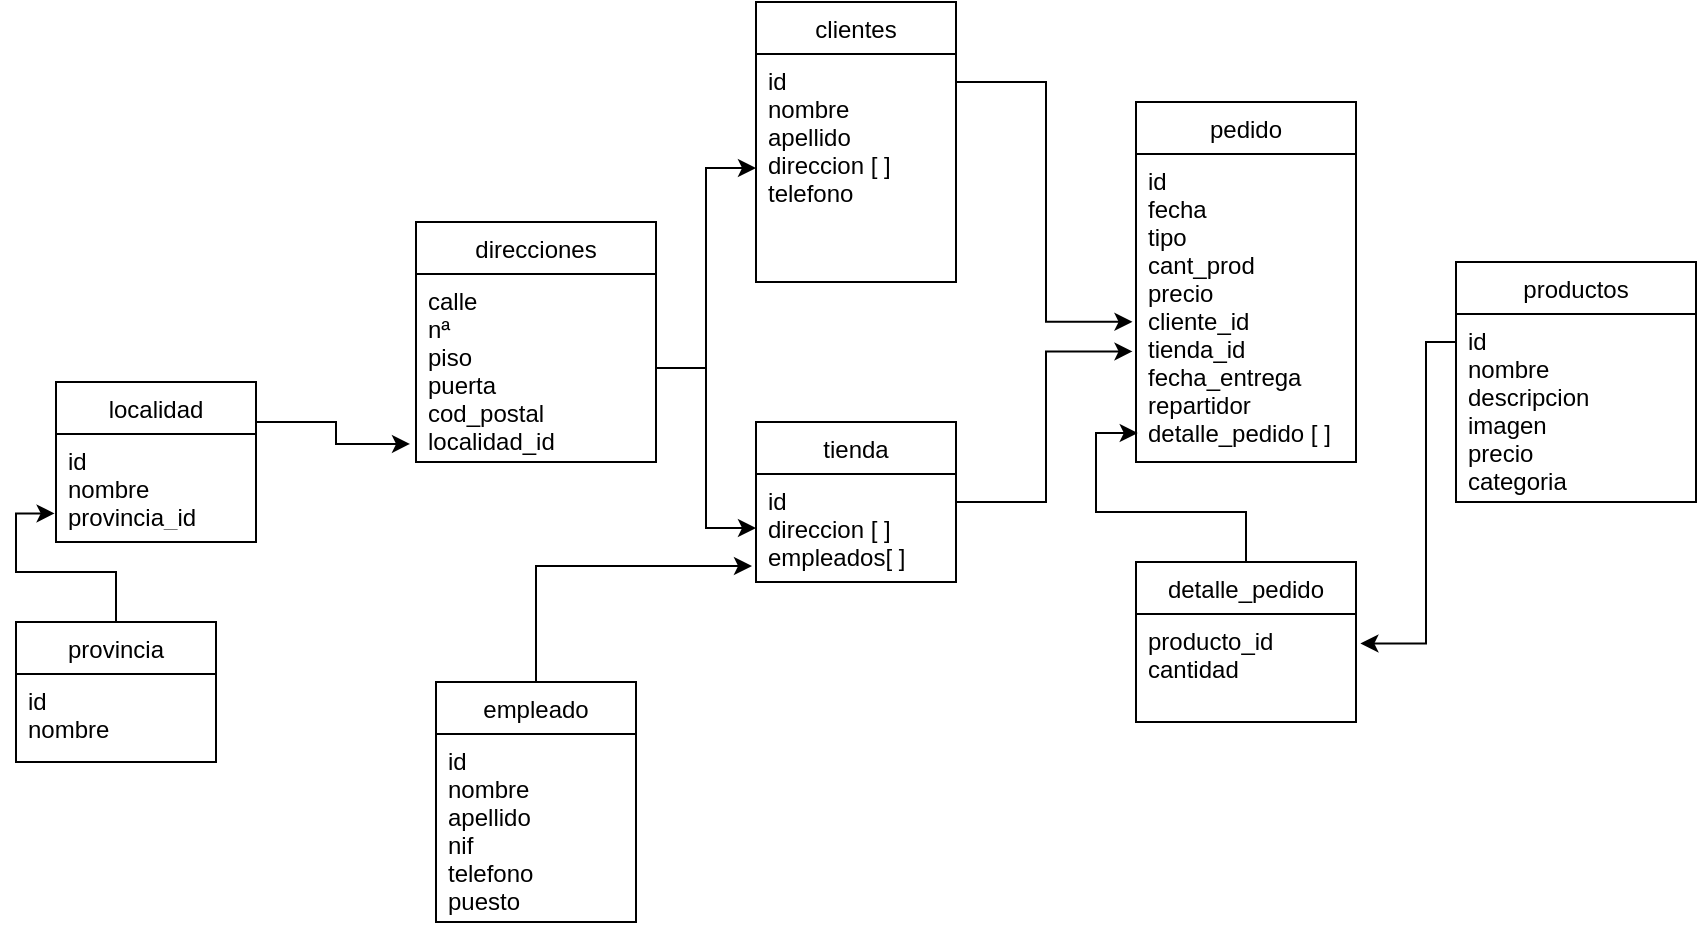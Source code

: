 <mxfile version="20.3.0" type="device"><diagram id="C5RBs43oDa-KdzZeNtuy" name="Page-1"><mxGraphModel dx="2147" dy="496" grid="1" gridSize="10" guides="1" tooltips="1" connect="1" arrows="1" fold="1" page="1" pageScale="1" pageWidth="827" pageHeight="1169" math="0" shadow="0"><root><mxCell id="WIyWlLk6GJQsqaUBKTNV-0"/><mxCell id="WIyWlLk6GJQsqaUBKTNV-1" parent="WIyWlLk6GJQsqaUBKTNV-0"/><mxCell id="zkfFHV4jXpPFQw0GAbJ--17" value="clientes" style="swimlane;fontStyle=0;align=center;verticalAlign=top;childLayout=stackLayout;horizontal=1;startSize=26;horizontalStack=0;resizeParent=1;resizeLast=0;collapsible=1;marginBottom=0;rounded=0;shadow=0;strokeWidth=1;" parent="WIyWlLk6GJQsqaUBKTNV-1" vertex="1"><mxGeometry x="140" y="50" width="100" height="140" as="geometry"><mxRectangle x="550" y="140" width="160" height="26" as="alternateBounds"/></mxGeometry></mxCell><mxCell id="zkfFHV4jXpPFQw0GAbJ--18" value="id&#10;nombre&#10;apellido&#10;direccion [ ]&#10;telefono&#10;" style="text;align=left;verticalAlign=top;spacingLeft=4;spacingRight=4;overflow=hidden;rotatable=0;points=[[0,0.5],[1,0.5]];portConstraint=eastwest;" parent="zkfFHV4jXpPFQw0GAbJ--17" vertex="1"><mxGeometry y="26" width="100" height="114" as="geometry"/></mxCell><mxCell id="DFhuwsUzki908GkpdpmP-7" style="edgeStyle=orthogonalEdgeStyle;rounded=0;orthogonalLoop=1;jettySize=auto;html=1;entryX=-0.025;entryY=0.904;entryDx=0;entryDy=0;entryPerimeter=0;" edge="1" parent="WIyWlLk6GJQsqaUBKTNV-1" source="SUfEHcRebH62D0ufyLhW-0" target="DFhuwsUzki908GkpdpmP-1"><mxGeometry relative="1" as="geometry"><Array as="points"><mxPoint x="-70" y="260"/><mxPoint x="-70" y="271"/></Array></mxGeometry></mxCell><mxCell id="SUfEHcRebH62D0ufyLhW-0" value="localidad" style="swimlane;fontStyle=0;align=center;verticalAlign=top;childLayout=stackLayout;horizontal=1;startSize=26;horizontalStack=0;resizeParent=1;resizeLast=0;collapsible=1;marginBottom=0;rounded=0;shadow=0;strokeWidth=1;" parent="WIyWlLk6GJQsqaUBKTNV-1" vertex="1"><mxGeometry x="-210" y="240" width="100" height="80" as="geometry"><mxRectangle x="550" y="140" width="160" height="26" as="alternateBounds"/></mxGeometry></mxCell><mxCell id="SUfEHcRebH62D0ufyLhW-1" value="id&#10;nombre&#10;provincia_id" style="text;align=left;verticalAlign=top;spacingLeft=4;spacingRight=4;overflow=hidden;rotatable=0;points=[[0,0.5],[1,0.5]];portConstraint=eastwest;" parent="SUfEHcRebH62D0ufyLhW-0" vertex="1"><mxGeometry y="26" width="100" height="44" as="geometry"/></mxCell><mxCell id="SUfEHcRebH62D0ufyLhW-24" style="edgeStyle=orthogonalEdgeStyle;rounded=0;orthogonalLoop=1;jettySize=auto;html=1;entryX=-0.007;entryY=0.902;entryDx=0;entryDy=0;entryPerimeter=0;" parent="WIyWlLk6GJQsqaUBKTNV-1" source="SUfEHcRebH62D0ufyLhW-2" target="SUfEHcRebH62D0ufyLhW-1" edge="1"><mxGeometry relative="1" as="geometry"/></mxCell><mxCell id="SUfEHcRebH62D0ufyLhW-2" value="provincia" style="swimlane;fontStyle=0;align=center;verticalAlign=top;childLayout=stackLayout;horizontal=1;startSize=26;horizontalStack=0;resizeParent=1;resizeLast=0;collapsible=1;marginBottom=0;rounded=0;shadow=0;strokeWidth=1;" parent="WIyWlLk6GJQsqaUBKTNV-1" vertex="1"><mxGeometry x="-230" y="360" width="100" height="70" as="geometry"><mxRectangle x="550" y="140" width="160" height="26" as="alternateBounds"/></mxGeometry></mxCell><mxCell id="SUfEHcRebH62D0ufyLhW-3" value="id&#10;nombre&#10;" style="text;align=left;verticalAlign=top;spacingLeft=4;spacingRight=4;overflow=hidden;rotatable=0;points=[[0,0.5],[1,0.5]];portConstraint=eastwest;" parent="SUfEHcRebH62D0ufyLhW-2" vertex="1"><mxGeometry y="26" width="100" height="44" as="geometry"/></mxCell><mxCell id="SUfEHcRebH62D0ufyLhW-4" value="pedido" style="swimlane;fontStyle=0;align=center;verticalAlign=top;childLayout=stackLayout;horizontal=1;startSize=26;horizontalStack=0;resizeParent=1;resizeLast=0;collapsible=1;marginBottom=0;rounded=0;shadow=0;strokeWidth=1;" parent="WIyWlLk6GJQsqaUBKTNV-1" vertex="1"><mxGeometry x="330" y="100" width="110" height="180" as="geometry"><mxRectangle x="550" y="140" width="160" height="26" as="alternateBounds"/></mxGeometry></mxCell><mxCell id="SUfEHcRebH62D0ufyLhW-5" value="id&#10;fecha&#10;tipo&#10;cant_prod&#10;precio&#10;cliente_id&#10;tienda_id&#10;fecha_entrega&#10;repartidor&#10;detalle_pedido [ ]" style="text;align=left;verticalAlign=top;spacingLeft=4;spacingRight=4;overflow=hidden;rotatable=0;points=[[0,0.5],[1,0.5]];portConstraint=eastwest;" parent="SUfEHcRebH62D0ufyLhW-4" vertex="1"><mxGeometry y="26" width="110" height="154" as="geometry"/></mxCell><mxCell id="SUfEHcRebH62D0ufyLhW-34" style="edgeStyle=orthogonalEdgeStyle;rounded=0;orthogonalLoop=1;jettySize=auto;html=1;entryX=0.008;entryY=0.906;entryDx=0;entryDy=0;entryPerimeter=0;" parent="WIyWlLk6GJQsqaUBKTNV-1" source="SUfEHcRebH62D0ufyLhW-6" target="SUfEHcRebH62D0ufyLhW-5" edge="1"><mxGeometry relative="1" as="geometry"/></mxCell><mxCell id="SUfEHcRebH62D0ufyLhW-6" value="detalle_pedido" style="swimlane;fontStyle=0;align=center;verticalAlign=top;childLayout=stackLayout;horizontal=1;startSize=26;horizontalStack=0;resizeParent=1;resizeLast=0;collapsible=1;marginBottom=0;rounded=0;shadow=0;strokeWidth=1;" parent="WIyWlLk6GJQsqaUBKTNV-1" vertex="1"><mxGeometry x="330" y="330" width="110" height="80" as="geometry"><mxRectangle x="550" y="140" width="160" height="26" as="alternateBounds"/></mxGeometry></mxCell><mxCell id="SUfEHcRebH62D0ufyLhW-7" value="producto_id&#10;cantidad" style="text;align=left;verticalAlign=top;spacingLeft=4;spacingRight=4;overflow=hidden;rotatable=0;points=[[0,0.5],[1,0.5]];portConstraint=eastwest;" parent="SUfEHcRebH62D0ufyLhW-6" vertex="1"><mxGeometry y="26" width="110" height="54" as="geometry"/></mxCell><mxCell id="SUfEHcRebH62D0ufyLhW-8" value="productos" style="swimlane;fontStyle=0;align=center;verticalAlign=top;childLayout=stackLayout;horizontal=1;startSize=26;horizontalStack=0;resizeParent=1;resizeLast=0;collapsible=1;marginBottom=0;rounded=0;shadow=0;strokeWidth=1;" parent="WIyWlLk6GJQsqaUBKTNV-1" vertex="1"><mxGeometry x="490" y="180" width="120" height="120" as="geometry"><mxRectangle x="550" y="140" width="160" height="26" as="alternateBounds"/></mxGeometry></mxCell><mxCell id="SUfEHcRebH62D0ufyLhW-9" value="id&#10;nombre&#10;descripcion&#10;imagen&#10;precio&#10;categoria" style="text;align=left;verticalAlign=top;spacingLeft=4;spacingRight=4;overflow=hidden;rotatable=0;points=[[0,0.5],[1,0.5]];portConstraint=eastwest;" parent="SUfEHcRebH62D0ufyLhW-8" vertex="1"><mxGeometry y="26" width="120" height="94" as="geometry"/></mxCell><mxCell id="SUfEHcRebH62D0ufyLhW-32" style="edgeStyle=orthogonalEdgeStyle;rounded=0;orthogonalLoop=1;jettySize=auto;html=1;entryX=-0.016;entryY=0.641;entryDx=0;entryDy=0;entryPerimeter=0;" parent="WIyWlLk6GJQsqaUBKTNV-1" source="SUfEHcRebH62D0ufyLhW-12" target="SUfEHcRebH62D0ufyLhW-5" edge="1"><mxGeometry relative="1" as="geometry"><Array as="points"><mxPoint x="285" y="300"/><mxPoint x="285" y="225"/></Array></mxGeometry></mxCell><mxCell id="SUfEHcRebH62D0ufyLhW-12" value="tienda" style="swimlane;fontStyle=0;align=center;verticalAlign=top;childLayout=stackLayout;horizontal=1;startSize=26;horizontalStack=0;resizeParent=1;resizeLast=0;collapsible=1;marginBottom=0;rounded=0;shadow=0;strokeWidth=1;" parent="WIyWlLk6GJQsqaUBKTNV-1" vertex="1"><mxGeometry x="140" y="260" width="100" height="80" as="geometry"><mxRectangle x="550" y="140" width="160" height="26" as="alternateBounds"/></mxGeometry></mxCell><mxCell id="SUfEHcRebH62D0ufyLhW-13" value="id&#10;direccion [ ]&#10;empleados[ ]" style="text;align=left;verticalAlign=top;spacingLeft=4;spacingRight=4;overflow=hidden;rotatable=0;points=[[0,0.5],[1,0.5]];portConstraint=eastwest;" parent="SUfEHcRebH62D0ufyLhW-12" vertex="1"><mxGeometry y="26" width="100" height="54" as="geometry"/></mxCell><mxCell id="DFhuwsUzki908GkpdpmP-5" style="edgeStyle=orthogonalEdgeStyle;rounded=0;orthogonalLoop=1;jettySize=auto;html=1;entryX=-0.02;entryY=0.852;entryDx=0;entryDy=0;entryPerimeter=0;" edge="1" parent="WIyWlLk6GJQsqaUBKTNV-1" source="SUfEHcRebH62D0ufyLhW-14" target="SUfEHcRebH62D0ufyLhW-13"><mxGeometry relative="1" as="geometry"/></mxCell><mxCell id="SUfEHcRebH62D0ufyLhW-14" value="empleado" style="swimlane;fontStyle=0;align=center;verticalAlign=top;childLayout=stackLayout;horizontal=1;startSize=26;horizontalStack=0;resizeParent=1;resizeLast=0;collapsible=1;marginBottom=0;rounded=0;shadow=0;strokeWidth=1;" parent="WIyWlLk6GJQsqaUBKTNV-1" vertex="1"><mxGeometry x="-20" y="390" width="100" height="120" as="geometry"><mxRectangle x="550" y="140" width="160" height="26" as="alternateBounds"/></mxGeometry></mxCell><mxCell id="SUfEHcRebH62D0ufyLhW-15" value="id&#10;nombre&#10;apellido&#10;nif&#10;telefono&#10;puesto" style="text;align=left;verticalAlign=top;spacingLeft=4;spacingRight=4;overflow=hidden;rotatable=0;points=[[0,0.5],[1,0.5]];portConstraint=eastwest;" parent="SUfEHcRebH62D0ufyLhW-14" vertex="1"><mxGeometry y="26" width="100" height="94" as="geometry"/></mxCell><mxCell id="SUfEHcRebH62D0ufyLhW-30" style="edgeStyle=orthogonalEdgeStyle;rounded=0;orthogonalLoop=1;jettySize=auto;html=1;entryX=-0.016;entryY=0.545;entryDx=0;entryDy=0;entryPerimeter=0;" parent="WIyWlLk6GJQsqaUBKTNV-1" source="zkfFHV4jXpPFQw0GAbJ--18" target="SUfEHcRebH62D0ufyLhW-5" edge="1"><mxGeometry relative="1" as="geometry"><Array as="points"><mxPoint x="285" y="90"/><mxPoint x="285" y="210"/></Array></mxGeometry></mxCell><mxCell id="SUfEHcRebH62D0ufyLhW-36" style="edgeStyle=orthogonalEdgeStyle;rounded=0;orthogonalLoop=1;jettySize=auto;html=1;entryX=1.02;entryY=0.273;entryDx=0;entryDy=0;entryPerimeter=0;" parent="WIyWlLk6GJQsqaUBKTNV-1" source="SUfEHcRebH62D0ufyLhW-9" target="SUfEHcRebH62D0ufyLhW-7" edge="1"><mxGeometry relative="1" as="geometry"><Array as="points"><mxPoint x="475" y="220"/><mxPoint x="475" y="371"/></Array></mxGeometry></mxCell><mxCell id="DFhuwsUzki908GkpdpmP-0" value="direcciones" style="swimlane;fontStyle=0;align=center;verticalAlign=top;childLayout=stackLayout;horizontal=1;startSize=26;horizontalStack=0;resizeParent=1;resizeLast=0;collapsible=1;marginBottom=0;rounded=0;shadow=0;strokeWidth=1;" vertex="1" parent="WIyWlLk6GJQsqaUBKTNV-1"><mxGeometry x="-30" y="160" width="120" height="120" as="geometry"><mxRectangle x="550" y="140" width="160" height="26" as="alternateBounds"/></mxGeometry></mxCell><mxCell id="DFhuwsUzki908GkpdpmP-1" value="calle&#10;nª&#10;piso&#10;puerta&#10;cod_postal&#10;localidad_id" style="text;align=left;verticalAlign=top;spacingLeft=4;spacingRight=4;overflow=hidden;rotatable=0;points=[[0,0.5],[1,0.5]];portConstraint=eastwest;" vertex="1" parent="DFhuwsUzki908GkpdpmP-0"><mxGeometry y="26" width="120" height="94" as="geometry"/></mxCell><mxCell id="DFhuwsUzki908GkpdpmP-2" style="edgeStyle=orthogonalEdgeStyle;rounded=0;orthogonalLoop=1;jettySize=auto;html=1;entryX=0;entryY=0.5;entryDx=0;entryDy=0;" edge="1" parent="WIyWlLk6GJQsqaUBKTNV-1" source="DFhuwsUzki908GkpdpmP-1" target="zkfFHV4jXpPFQw0GAbJ--18"><mxGeometry relative="1" as="geometry"/></mxCell><mxCell id="DFhuwsUzki908GkpdpmP-3" style="edgeStyle=orthogonalEdgeStyle;rounded=0;orthogonalLoop=1;jettySize=auto;html=1;" edge="1" parent="WIyWlLk6GJQsqaUBKTNV-1" source="DFhuwsUzki908GkpdpmP-1" target="SUfEHcRebH62D0ufyLhW-13"><mxGeometry relative="1" as="geometry"/></mxCell></root></mxGraphModel></diagram></mxfile>